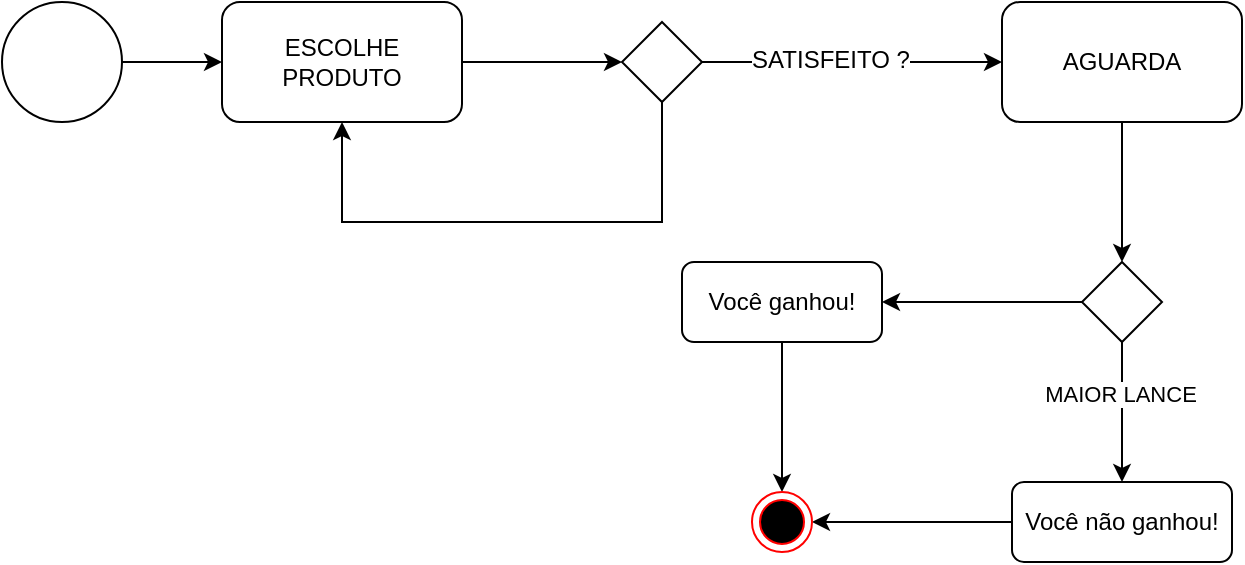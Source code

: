 <mxfile version="13.9.9" type="device"><diagram id="aZ1CrxBTk7BNXN85Q8Pk" name="Página-1"><mxGraphModel dx="1086" dy="627" grid="1" gridSize="10" guides="1" tooltips="1" connect="1" arrows="1" fold="1" page="1" pageScale="1" pageWidth="827" pageHeight="1169" math="0" shadow="0"><root><mxCell id="0"/><mxCell id="1" parent="0"/><mxCell id="7T6SLn-OC0Sf6qI9JCOG-2" style="edgeStyle=orthogonalEdgeStyle;rounded=0;orthogonalLoop=1;jettySize=auto;html=1;" edge="1" parent="1" source="7T6SLn-OC0Sf6qI9JCOG-1" target="7T6SLn-OC0Sf6qI9JCOG-3"><mxGeometry relative="1" as="geometry"><mxPoint x="160" y="160" as="targetPoint"/></mxGeometry></mxCell><mxCell id="7T6SLn-OC0Sf6qI9JCOG-1" value="" style="ellipse;whiteSpace=wrap;html=1;" vertex="1" parent="1"><mxGeometry x="50" y="130" width="60" height="60" as="geometry"/></mxCell><mxCell id="7T6SLn-OC0Sf6qI9JCOG-4" style="edgeStyle=orthogonalEdgeStyle;rounded=0;orthogonalLoop=1;jettySize=auto;html=1;" edge="1" parent="1" source="7T6SLn-OC0Sf6qI9JCOG-3" target="7T6SLn-OC0Sf6qI9JCOG-5"><mxGeometry relative="1" as="geometry"><mxPoint x="340" y="160" as="targetPoint"/></mxGeometry></mxCell><mxCell id="7T6SLn-OC0Sf6qI9JCOG-3" value="ESCOLHE PRODUTO" style="rounded=1;whiteSpace=wrap;html=1;" vertex="1" parent="1"><mxGeometry x="160" y="130" width="120" height="60" as="geometry"/></mxCell><mxCell id="7T6SLn-OC0Sf6qI9JCOG-7" style="edgeStyle=orthogonalEdgeStyle;rounded=0;orthogonalLoop=1;jettySize=auto;html=1;" edge="1" parent="1" source="7T6SLn-OC0Sf6qI9JCOG-5"><mxGeometry relative="1" as="geometry"><mxPoint x="550" y="160" as="targetPoint"/></mxGeometry></mxCell><mxCell id="7T6SLn-OC0Sf6qI9JCOG-8" value="&lt;font style=&quot;font-size: 12px&quot;&gt;SATISFEITO ?&lt;/font&gt;" style="edgeLabel;html=1;align=center;verticalAlign=middle;resizable=0;points=[];" vertex="1" connectable="0" parent="7T6SLn-OC0Sf6qI9JCOG-7"><mxGeometry x="-0.148" y="1" relative="1" as="geometry"><mxPoint as="offset"/></mxGeometry></mxCell><mxCell id="7T6SLn-OC0Sf6qI9JCOG-10" style="edgeStyle=orthogonalEdgeStyle;rounded=0;orthogonalLoop=1;jettySize=auto;html=1;exitX=0.5;exitY=1;exitDx=0;exitDy=0;entryX=0.5;entryY=1;entryDx=0;entryDy=0;" edge="1" parent="1" source="7T6SLn-OC0Sf6qI9JCOG-5" target="7T6SLn-OC0Sf6qI9JCOG-3"><mxGeometry relative="1" as="geometry"><mxPoint x="220" y="240" as="targetPoint"/><mxPoint x="384" y="190" as="sourcePoint"/><Array as="points"><mxPoint x="380" y="240"/><mxPoint x="220" y="240"/></Array></mxGeometry></mxCell><mxCell id="7T6SLn-OC0Sf6qI9JCOG-5" value="" style="rhombus;whiteSpace=wrap;html=1;" vertex="1" parent="1"><mxGeometry x="360" y="140" width="40" height="40" as="geometry"/></mxCell><mxCell id="7T6SLn-OC0Sf6qI9JCOG-14" style="edgeStyle=orthogonalEdgeStyle;rounded=0;orthogonalLoop=1;jettySize=auto;html=1;entryX=0.5;entryY=0;entryDx=0;entryDy=0;" edge="1" parent="1" source="7T6SLn-OC0Sf6qI9JCOG-13" target="7T6SLn-OC0Sf6qI9JCOG-16"><mxGeometry relative="1" as="geometry"><mxPoint x="610" y="240" as="targetPoint"/></mxGeometry></mxCell><mxCell id="7T6SLn-OC0Sf6qI9JCOG-13" value="AGUARDA" style="rounded=1;whiteSpace=wrap;html=1;" vertex="1" parent="1"><mxGeometry x="550" y="130" width="120" height="60" as="geometry"/></mxCell><mxCell id="7T6SLn-OC0Sf6qI9JCOG-17" style="edgeStyle=orthogonalEdgeStyle;rounded=0;orthogonalLoop=1;jettySize=auto;html=1;entryX=1;entryY=0.5;entryDx=0;entryDy=0;" edge="1" parent="1" source="7T6SLn-OC0Sf6qI9JCOG-16" target="7T6SLn-OC0Sf6qI9JCOG-18"><mxGeometry relative="1" as="geometry"><mxPoint x="490" y="460" as="targetPoint"/></mxGeometry></mxCell><mxCell id="7T6SLn-OC0Sf6qI9JCOG-26" style="edgeStyle=orthogonalEdgeStyle;rounded=0;orthogonalLoop=1;jettySize=auto;html=1;" edge="1" parent="1" source="7T6SLn-OC0Sf6qI9JCOG-16"><mxGeometry relative="1" as="geometry"><mxPoint x="610" y="370" as="targetPoint"/></mxGeometry></mxCell><mxCell id="7T6SLn-OC0Sf6qI9JCOG-30" value="MAIOR LANCE" style="edgeLabel;html=1;align=center;verticalAlign=middle;resizable=0;points=[];" vertex="1" connectable="0" parent="7T6SLn-OC0Sf6qI9JCOG-26"><mxGeometry x="-0.274" y="-1" relative="1" as="geometry"><mxPoint as="offset"/></mxGeometry></mxCell><mxCell id="7T6SLn-OC0Sf6qI9JCOG-16" value="" style="rhombus;whiteSpace=wrap;html=1;" vertex="1" parent="1"><mxGeometry x="590" y="260" width="40" height="40" as="geometry"/></mxCell><mxCell id="7T6SLn-OC0Sf6qI9JCOG-29" style="edgeStyle=orthogonalEdgeStyle;rounded=0;orthogonalLoop=1;jettySize=auto;html=1;entryX=0.5;entryY=0;entryDx=0;entryDy=0;" edge="1" parent="1" source="7T6SLn-OC0Sf6qI9JCOG-18" target="7T6SLn-OC0Sf6qI9JCOG-25"><mxGeometry relative="1" as="geometry"><mxPoint x="440" y="360" as="targetPoint"/></mxGeometry></mxCell><mxCell id="7T6SLn-OC0Sf6qI9JCOG-18" value="Você ganhou!" style="rounded=1;whiteSpace=wrap;html=1;" vertex="1" parent="1"><mxGeometry x="390" y="260" width="100" height="40" as="geometry"/></mxCell><mxCell id="7T6SLn-OC0Sf6qI9JCOG-28" style="edgeStyle=orthogonalEdgeStyle;rounded=0;orthogonalLoop=1;jettySize=auto;html=1;entryX=1;entryY=0.5;entryDx=0;entryDy=0;" edge="1" parent="1" source="7T6SLn-OC0Sf6qI9JCOG-21" target="7T6SLn-OC0Sf6qI9JCOG-25"><mxGeometry relative="1" as="geometry"/></mxCell><mxCell id="7T6SLn-OC0Sf6qI9JCOG-21" value="Você não ganhou!" style="rounded=1;whiteSpace=wrap;html=1;" vertex="1" parent="1"><mxGeometry x="555" y="370" width="110" height="40" as="geometry"/></mxCell><mxCell id="7T6SLn-OC0Sf6qI9JCOG-25" value="" style="ellipse;html=1;shape=endState;fillColor=#000000;strokeColor=#ff0000;" vertex="1" parent="1"><mxGeometry x="425" y="375" width="30" height="30" as="geometry"/></mxCell></root></mxGraphModel></diagram></mxfile>